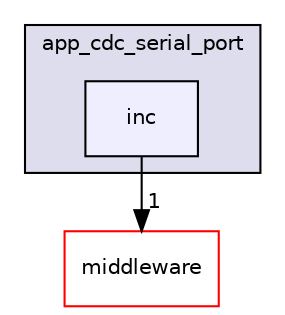 digraph "inc" {
  compound=true
  node [ fontsize="10", fontname="Helvetica"];
  edge [ labelfontsize="10", labelfontname="Helvetica"];
  subgraph clusterdir_5a96e3748929512ea5f4113fea9256ff {
    graph [ bgcolor="#ddddee", pencolor="black", label="app_cdc_serial_port" fontname="Helvetica", fontsize="10", URL="dir_5a96e3748929512ea5f4113fea9256ff.html"]
  dir_6298d194d62df7a8fc51197a527913a9 [shape=box, label="inc", style="filled", fillcolor="#eeeeff", pencolor="black", URL="dir_6298d194d62df7a8fc51197a527913a9.html"];
  }
  dir_180fb5dbcfe56f00ba097c6057eb79b8 [shape=box label="middleware" fillcolor="white" style="filled" color="red" URL="dir_180fb5dbcfe56f00ba097c6057eb79b8.html"];
  dir_6298d194d62df7a8fc51197a527913a9->dir_180fb5dbcfe56f00ba097c6057eb79b8 [headlabel="1", labeldistance=1.5 headhref="dir_000093_000010.html"];
}
